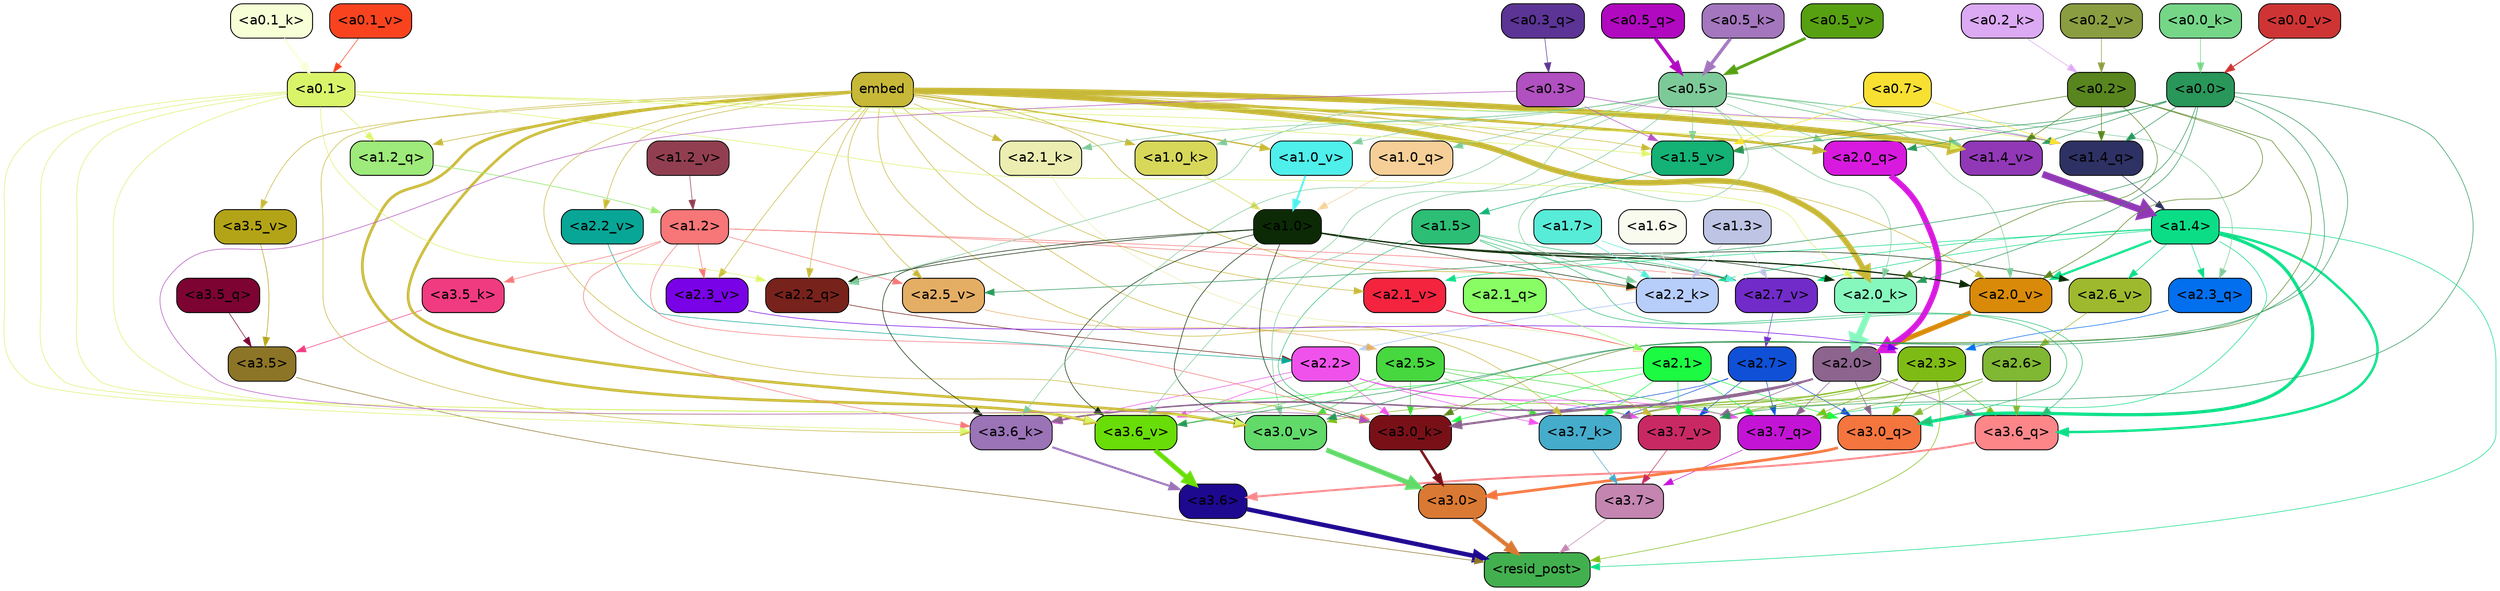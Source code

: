 strict digraph "" {
	graph [bgcolor=transparent,
		layout=dot,
		overlap=false,
		splines=true
	];
	"<a3.7>"	[color=black,
		fillcolor="#c485b1",
		fontname=Helvetica,
		shape=box,
		style="filled, rounded"];
	"<resid_post>"	[color=black,
		fillcolor="#43b04f",
		fontname=Helvetica,
		shape=box,
		style="filled, rounded"];
	"<a3.7>" -> "<resid_post>"	[color="#c485b1",
		penwidth=0.6];
	"<a3.6>"	[color=black,
		fillcolor="#1d0890",
		fontname=Helvetica,
		shape=box,
		style="filled, rounded"];
	"<a3.6>" -> "<resid_post>"	[color="#1d0890",
		penwidth=4.648244500160217];
	"<a3.5>"	[color=black,
		fillcolor="#8d7527",
		fontname=Helvetica,
		shape=box,
		style="filled, rounded"];
	"<a3.5>" -> "<resid_post>"	[color="#8d7527",
		penwidth=0.6];
	"<a3.0>"	[color=black,
		fillcolor="#da7933",
		fontname=Helvetica,
		shape=box,
		style="filled, rounded"];
	"<a3.0>" -> "<resid_post>"	[color="#da7933",
		penwidth=4.3288813829422];
	"<a2.3>"	[color=black,
		fillcolor="#7fbb15",
		fontname=Helvetica,
		shape=box,
		style="filled, rounded"];
	"<a2.3>" -> "<resid_post>"	[color="#7fbb15",
		penwidth=0.6];
	"<a3.7_q>"	[color=black,
		fillcolor="#c314d5",
		fontname=Helvetica,
		shape=box,
		style="filled, rounded"];
	"<a2.3>" -> "<a3.7_q>"	[color="#7fbb15",
		penwidth=0.6];
	"<a3.6_q>"	[color=black,
		fillcolor="#fd8689",
		fontname=Helvetica,
		shape=box,
		style="filled, rounded"];
	"<a2.3>" -> "<a3.6_q>"	[color="#7fbb15",
		penwidth=0.6];
	"<a3.0_q>"	[color=black,
		fillcolor="#f5753e",
		fontname=Helvetica,
		shape=box,
		style="filled, rounded"];
	"<a2.3>" -> "<a3.0_q>"	[color="#7fbb15",
		penwidth=0.6];
	"<a3.7_k>"	[color=black,
		fillcolor="#45accc",
		fontname=Helvetica,
		shape=box,
		style="filled, rounded"];
	"<a2.3>" -> "<a3.7_k>"	[color="#7fbb15",
		penwidth=0.6];
	"<a3.0_k>"	[color=black,
		fillcolor="#791018",
		fontname=Helvetica,
		shape=box,
		style="filled, rounded"];
	"<a2.3>" -> "<a3.0_k>"	[color="#7fbb15",
		penwidth=0.6];
	"<a3.7_v>"	[color=black,
		fillcolor="#c92963",
		fontname=Helvetica,
		shape=box,
		style="filled, rounded"];
	"<a2.3>" -> "<a3.7_v>"	[color="#7fbb15",
		penwidth=0.6];
	"<a3.0_v>"	[color=black,
		fillcolor="#61da6a",
		fontname=Helvetica,
		shape=box,
		style="filled, rounded"];
	"<a2.3>" -> "<a3.0_v>"	[color="#7fbb15",
		penwidth=0.6];
	"<a1.4>"	[color=black,
		fillcolor="#0bdd87",
		fontname=Helvetica,
		shape=box,
		style="filled, rounded"];
	"<a1.4>" -> "<resid_post>"	[color="#0bdd87",
		penwidth=0.6];
	"<a1.4>" -> "<a3.7_q>"	[color="#0bdd87",
		penwidth=0.6];
	"<a1.4>" -> "<a3.6_q>"	[color="#0bdd87",
		penwidth=2.5397292599081993];
	"<a1.4>" -> "<a3.0_q>"	[color="#0bdd87",
		penwidth=3.3985572457313538];
	"<a2.3_q>"	[color=black,
		fillcolor="#026fee",
		fontname=Helvetica,
		shape=box,
		style="filled, rounded"];
	"<a1.4>" -> "<a2.3_q>"	[color="#0bdd87",
		penwidth=0.6];
	"<a2.2_k>"	[color=black,
		fillcolor="#b7cdfa",
		fontname=Helvetica,
		shape=box,
		style="filled, rounded"];
	"<a1.4>" -> "<a2.2_k>"	[color="#0bdd87",
		penwidth=0.6];
	"<a2.7_v>"	[color=black,
		fillcolor="#712bc9",
		fontname=Helvetica,
		shape=box,
		style="filled, rounded"];
	"<a1.4>" -> "<a2.7_v>"	[color="#0bdd87",
		penwidth=0.6];
	"<a2.6_v>"	[color=black,
		fillcolor="#9fb92e",
		fontname=Helvetica,
		shape=box,
		style="filled, rounded"];
	"<a1.4>" -> "<a2.6_v>"	[color="#0bdd87",
		penwidth=0.6];
	"<a2.1_v>"	[color=black,
		fillcolor="#f4243f",
		fontname=Helvetica,
		shape=box,
		style="filled, rounded"];
	"<a1.4>" -> "<a2.1_v>"	[color="#0bdd87",
		penwidth=0.6];
	"<a2.0_v>"	[color=black,
		fillcolor="#d98a09",
		fontname=Helvetica,
		shape=box,
		style="filled, rounded"];
	"<a1.4>" -> "<a2.0_v>"	[color="#0bdd87",
		penwidth=2.3308929204940796];
	"<a3.7_q>" -> "<a3.7>"	[color="#c314d5",
		penwidth=0.6];
	"<a3.6_q>" -> "<a3.6>"	[color="#fd8689",
		penwidth=2.03758105635643];
	"<a3.5_q>"	[color=black,
		fillcolor="#7d0332",
		fontname=Helvetica,
		shape=box,
		style="filled, rounded"];
	"<a3.5_q>" -> "<a3.5>"	[color="#7d0332",
		penwidth=0.6];
	"<a3.0_q>" -> "<a3.0>"	[color="#f5753e",
		penwidth=2.8638100624084473];
	"<a3.7_k>" -> "<a3.7>"	[color="#45accc",
		penwidth=0.6];
	"<a3.6_k>"	[color=black,
		fillcolor="#9b73b7",
		fontname=Helvetica,
		shape=box,
		style="filled, rounded"];
	"<a3.6_k>" -> "<a3.6>"	[color="#9b73b7",
		penwidth=2.174198240041733];
	"<a3.5_k>"	[color=black,
		fillcolor="#f13b80",
		fontname=Helvetica,
		shape=box,
		style="filled, rounded"];
	"<a3.5_k>" -> "<a3.5>"	[color="#f13b80",
		penwidth=0.6];
	"<a3.0_k>" -> "<a3.0>"	[color="#791018",
		penwidth=2.6274144649505615];
	"<a3.7_v>" -> "<a3.7>"	[color="#c92963",
		penwidth=0.6];
	"<a3.6_v>"	[color=black,
		fillcolor="#69dd07",
		fontname=Helvetica,
		shape=box,
		style="filled, rounded"];
	"<a3.6_v>" -> "<a3.6>"	[color="#69dd07",
		penwidth=5.002329230308533];
	"<a3.5_v>"	[color=black,
		fillcolor="#b3a417",
		fontname=Helvetica,
		shape=box,
		style="filled, rounded"];
	"<a3.5_v>" -> "<a3.5>"	[color="#b3a417",
		penwidth=0.6];
	"<a3.0_v>" -> "<a3.0>"	[color="#61da6a",
		penwidth=5.188832879066467];
	"<a2.7>"	[color=black,
		fillcolor="#0f50d7",
		fontname=Helvetica,
		shape=box,
		style="filled, rounded"];
	"<a2.7>" -> "<a3.7_q>"	[color="#0f50d7",
		penwidth=0.6];
	"<a2.7>" -> "<a3.0_q>"	[color="#0f50d7",
		penwidth=0.6];
	"<a2.7>" -> "<a3.7_k>"	[color="#0f50d7",
		penwidth=0.6];
	"<a2.7>" -> "<a3.0_k>"	[color="#0f50d7",
		penwidth=0.6];
	"<a2.7>" -> "<a3.7_v>"	[color="#0f50d7",
		penwidth=0.6];
	"<a2.6>"	[color=black,
		fillcolor="#80b733",
		fontname=Helvetica,
		shape=box,
		style="filled, rounded"];
	"<a2.6>" -> "<a3.7_q>"	[color="#80b733",
		penwidth=0.6];
	"<a2.6>" -> "<a3.6_q>"	[color="#80b733",
		penwidth=0.6];
	"<a2.6>" -> "<a3.0_q>"	[color="#80b733",
		penwidth=0.6];
	"<a2.6>" -> "<a3.7_k>"	[color="#80b733",
		penwidth=0.6];
	"<a2.6>" -> "<a3.0_k>"	[color="#80b733",
		penwidth=0.6];
	"<a2.6>" -> "<a3.7_v>"	[color="#80b733",
		penwidth=0.6];
	"<a2.5>"	[color=black,
		fillcolor="#47d73f",
		fontname=Helvetica,
		shape=box,
		style="filled, rounded"];
	"<a2.5>" -> "<a3.7_q>"	[color="#47d73f",
		penwidth=0.6];
	"<a2.5>" -> "<a3.7_k>"	[color="#47d73f",
		penwidth=0.6];
	"<a2.5>" -> "<a3.0_k>"	[color="#47d73f",
		penwidth=0.6];
	"<a2.5>" -> "<a3.7_v>"	[color="#47d73f",
		penwidth=0.6];
	"<a2.5>" -> "<a3.6_v>"	[color="#47d73f",
		penwidth=0.6];
	"<a2.5>" -> "<a3.0_v>"	[color="#47d73f",
		penwidth=0.6];
	"<a2.2>"	[color=black,
		fillcolor="#ef52eb",
		fontname=Helvetica,
		shape=box,
		style="filled, rounded"];
	"<a2.2>" -> "<a3.7_q>"	[color="#ef52eb",
		penwidth=0.6];
	"<a2.2>" -> "<a3.7_k>"	[color="#ef52eb",
		penwidth=0.6];
	"<a2.2>" -> "<a3.6_k>"	[color="#ef52eb",
		penwidth=0.6];
	"<a2.2>" -> "<a3.0_k>"	[color="#ef52eb",
		penwidth=0.6];
	"<a2.2>" -> "<a3.7_v>"	[color="#ef52eb",
		penwidth=0.6];
	"<a2.2>" -> "<a3.6_v>"	[color="#ef52eb",
		penwidth=0.6];
	"<a2.1>"	[color=black,
		fillcolor="#1cfa41",
		fontname=Helvetica,
		shape=box,
		style="filled, rounded"];
	"<a2.1>" -> "<a3.7_q>"	[color="#1cfa41",
		penwidth=0.6];
	"<a2.1>" -> "<a3.0_q>"	[color="#1cfa41",
		penwidth=0.6];
	"<a2.1>" -> "<a3.7_k>"	[color="#1cfa41",
		penwidth=0.6];
	"<a2.1>" -> "<a3.6_k>"	[color="#1cfa41",
		penwidth=0.6];
	"<a2.1>" -> "<a3.0_k>"	[color="#1cfa41",
		penwidth=0.6];
	"<a2.1>" -> "<a3.7_v>"	[color="#1cfa41",
		penwidth=0.6];
	"<a2.0>"	[color=black,
		fillcolor="#8c648e",
		fontname=Helvetica,
		shape=box,
		style="filled, rounded"];
	"<a2.0>" -> "<a3.7_q>"	[color="#8c648e",
		penwidth=0.6];
	"<a2.0>" -> "<a3.6_q>"	[color="#8c648e",
		penwidth=0.6];
	"<a2.0>" -> "<a3.0_q>"	[color="#8c648e",
		penwidth=0.6];
	"<a2.0>" -> "<a3.7_k>"	[color="#8c648e",
		penwidth=0.6];
	"<a2.0>" -> "<a3.6_k>"	[color="#8c648e",
		penwidth=1.5717863738536835];
	"<a2.0>" -> "<a3.0_k>"	[color="#8c648e",
		penwidth=2.205150544643402];
	"<a2.0>" -> "<a3.7_v>"	[color="#8c648e",
		penwidth=0.6];
	"<a1.5>"	[color=black,
		fillcolor="#2bbe74",
		fontname=Helvetica,
		shape=box,
		style="filled, rounded"];
	"<a1.5>" -> "<a3.6_q>"	[color="#2bbe74",
		penwidth=0.6];
	"<a1.5>" -> "<a3.0_q>"	[color="#2bbe74",
		penwidth=0.6];
	"<a1.5>" -> "<a3.0_k>"	[color="#2bbe74",
		penwidth=0.6];
	"<a1.5>" -> "<a2.2_k>"	[color="#2bbe74",
		penwidth=0.6];
	"<a1.5>" -> "<a2.7_v>"	[color="#2bbe74",
		penwidth=0.6];
	embed	[color=black,
		fillcolor="#c7b838",
		fontname=Helvetica,
		shape=box,
		style="filled, rounded"];
	embed -> "<a3.7_k>"	[color="#c7b838",
		penwidth=0.6];
	embed -> "<a3.6_k>"	[color="#c7b838",
		penwidth=0.6];
	embed -> "<a3.0_k>"	[color="#c7b838",
		penwidth=0.6];
	embed -> "<a3.7_v>"	[color="#c7b838",
		penwidth=0.6];
	embed -> "<a3.6_v>"	[color="#c7b838",
		penwidth=2.882729172706604];
	embed -> "<a3.5_v>"	[color="#c7b838",
		penwidth=0.6];
	embed -> "<a3.0_v>"	[color="#c7b838",
		penwidth=2.812090039253235];
	"<a2.2_q>"	[color=black,
		fillcolor="#78221c",
		fontname=Helvetica,
		shape=box,
		style="filled, rounded"];
	embed -> "<a2.2_q>"	[color="#c7b838",
		penwidth=0.6];
	"<a2.0_q>"	[color=black,
		fillcolor="#d81adf",
		fontname=Helvetica,
		shape=box,
		style="filled, rounded"];
	embed -> "<a2.0_q>"	[color="#c7b838",
		penwidth=2.773140072822571];
	embed -> "<a2.2_k>"	[color="#c7b838",
		penwidth=0.6694881916046143];
	"<a2.1_k>"	[color=black,
		fillcolor="#ebeeb0",
		fontname=Helvetica,
		shape=box,
		style="filled, rounded"];
	embed -> "<a2.1_k>"	[color="#c7b838",
		penwidth=0.6];
	"<a2.0_k>"	[color=black,
		fillcolor="#86f8be",
		fontname=Helvetica,
		shape=box,
		style="filled, rounded"];
	embed -> "<a2.0_k>"	[color="#c7b838",
		penwidth=5.809704422950745];
	"<a2.5_v>"	[color=black,
		fillcolor="#e5ae65",
		fontname=Helvetica,
		shape=box,
		style="filled, rounded"];
	embed -> "<a2.5_v>"	[color="#c7b838",
		penwidth=0.6];
	"<a2.3_v>"	[color=black,
		fillcolor="#7902e7",
		fontname=Helvetica,
		shape=box,
		style="filled, rounded"];
	embed -> "<a2.3_v>"	[color="#c7b838",
		penwidth=0.6];
	"<a2.2_v>"	[color=black,
		fillcolor="#08a696",
		fontname=Helvetica,
		shape=box,
		style="filled, rounded"];
	embed -> "<a2.2_v>"	[color="#c7b838",
		penwidth=0.6];
	embed -> "<a2.1_v>"	[color="#c7b838",
		penwidth=0.6];
	embed -> "<a2.0_v>"	[color="#c7b838",
		penwidth=0.6];
	"<a1.2_q>"	[color=black,
		fillcolor="#9eea7a",
		fontname=Helvetica,
		shape=box,
		style="filled, rounded"];
	embed -> "<a1.2_q>"	[color="#c7b838",
		penwidth=0.6789929866790771];
	"<a1.0_k>"	[color=black,
		fillcolor="#d7d85a",
		fontname=Helvetica,
		shape=box,
		style="filled, rounded"];
	embed -> "<a1.0_k>"	[color="#c7b838",
		penwidth=0.6];
	"<a1.5_v>"	[color=black,
		fillcolor="#14b274",
		fontname=Helvetica,
		shape=box,
		style="filled, rounded"];
	embed -> "<a1.5_v>"	[color="#c7b838",
		penwidth=0.6];
	"<a1.4_v>"	[color=black,
		fillcolor="#9138b6",
		fontname=Helvetica,
		shape=box,
		style="filled, rounded"];
	embed -> "<a1.4_v>"	[color="#c7b838",
		penwidth=5.930049657821655];
	"<a1.0_v>"	[color=black,
		fillcolor="#4fefec",
		fontname=Helvetica,
		shape=box,
		style="filled, rounded"];
	embed -> "<a1.0_v>"	[color="#c7b838",
		penwidth=1.3246397972106934];
	"<a1.2>"	[color=black,
		fillcolor="#f77677",
		fontname=Helvetica,
		shape=box,
		style="filled, rounded"];
	"<a1.2>" -> "<a3.6_k>"	[color="#f77677",
		penwidth=0.6];
	"<a1.2>" -> "<a3.5_k>"	[color="#f77677",
		penwidth=0.6];
	"<a1.2>" -> "<a3.0_k>"	[color="#f77677",
		penwidth=0.6];
	"<a1.2>" -> "<a2.2_k>"	[color="#f77677",
		penwidth=0.6];
	"<a1.2>" -> "<a2.7_v>"	[color="#f77677",
		penwidth=0.6];
	"<a1.2>" -> "<a2.5_v>"	[color="#f77677",
		penwidth=0.6];
	"<a1.2>" -> "<a2.3_v>"	[color="#f77677",
		penwidth=0.6];
	"<a1.0>"	[color=black,
		fillcolor="#0b2a05",
		fontname=Helvetica,
		shape=box,
		style="filled, rounded"];
	"<a1.0>" -> "<a3.6_k>"	[color="#0b2a05",
		penwidth=0.6];
	"<a1.0>" -> "<a3.0_k>"	[color="#0b2a05",
		penwidth=0.6];
	"<a1.0>" -> "<a3.6_v>"	[color="#0b2a05",
		penwidth=0.6];
	"<a1.0>" -> "<a3.0_v>"	[color="#0b2a05",
		penwidth=0.6];
	"<a1.0>" -> "<a2.2_q>"	[color="#0b2a05",
		penwidth=0.6];
	"<a1.0>" -> "<a2.2_k>"	[color="#0b2a05",
		penwidth=0.6];
	"<a1.0>" -> "<a2.0_k>"	[color="#0b2a05",
		penwidth=0.6];
	"<a1.0>" -> "<a2.7_v>"	[color="#0b2a05",
		penwidth=0.6];
	"<a1.0>" -> "<a2.6_v>"	[color="#0b2a05",
		penwidth=0.6];
	"<a1.0>" -> "<a2.0_v>"	[color="#0b2a05",
		penwidth=1.2632839679718018];
	"<a0.5>"	[color=black,
		fillcolor="#7dca99",
		fontname=Helvetica,
		shape=box,
		style="filled, rounded"];
	"<a0.5>" -> "<a3.6_k>"	[color="#7dca99",
		penwidth=0.6];
	"<a0.5>" -> "<a3.6_v>"	[color="#7dca99",
		penwidth=0.6];
	"<a0.5>" -> "<a3.0_v>"	[color="#7dca99",
		penwidth=0.6281400918960571];
	"<a0.5>" -> "<a2.3_q>"	[color="#7dca99",
		penwidth=0.6];
	"<a0.5>" -> "<a2.2_q>"	[color="#7dca99",
		penwidth=0.6];
	"<a0.5>" -> "<a2.0_q>"	[color="#7dca99",
		penwidth=0.6];
	"<a0.5>" -> "<a2.2_k>"	[color="#7dca99",
		penwidth=0.6];
	"<a0.5>" -> "<a2.1_k>"	[color="#7dca99",
		penwidth=0.6];
	"<a0.5>" -> "<a2.0_k>"	[color="#7dca99",
		penwidth=0.6196913719177246];
	"<a0.5>" -> "<a2.0_v>"	[color="#7dca99",
		penwidth=0.6];
	"<a1.4_q>"	[color=black,
		fillcolor="#2e3163",
		fontname=Helvetica,
		shape=box,
		style="filled, rounded"];
	"<a0.5>" -> "<a1.4_q>"	[color="#7dca99",
		penwidth=0.6];
	"<a1.0_q>"	[color=black,
		fillcolor="#f5cf97",
		fontname=Helvetica,
		shape=box,
		style="filled, rounded"];
	"<a0.5>" -> "<a1.0_q>"	[color="#7dca99",
		penwidth=0.6];
	"<a0.5>" -> "<a1.0_k>"	[color="#7dca99",
		penwidth=0.6];
	"<a0.5>" -> "<a1.5_v>"	[color="#7dca99",
		penwidth=0.6];
	"<a0.5>" -> "<a1.4_v>"	[color="#7dca99",
		penwidth=0.9038386344909668];
	"<a0.5>" -> "<a1.0_v>"	[color="#7dca99",
		penwidth=0.6];
	"<a0.1>"	[color=black,
		fillcolor="#daf46a",
		fontname=Helvetica,
		shape=box,
		style="filled, rounded"];
	"<a0.1>" -> "<a3.6_k>"	[color="#daf46a",
		penwidth=0.6];
	"<a0.1>" -> "<a3.0_k>"	[color="#daf46a",
		penwidth=0.6];
	"<a0.1>" -> "<a3.6_v>"	[color="#daf46a",
		penwidth=0.6];
	"<a0.1>" -> "<a3.0_v>"	[color="#daf46a",
		penwidth=0.6];
	"<a0.1>" -> "<a2.2_q>"	[color="#daf46a",
		penwidth=0.6];
	"<a0.1>" -> "<a2.0_k>"	[color="#daf46a",
		penwidth=0.6];
	"<a0.1>" -> "<a1.4_q>"	[color="#daf46a",
		penwidth=0.6];
	"<a0.1>" -> "<a1.2_q>"	[color="#daf46a",
		penwidth=0.6];
	"<a0.1>" -> "<a1.5_v>"	[color="#daf46a",
		penwidth=0.6];
	"<a0.1>" -> "<a1.4_v>"	[color="#daf46a",
		penwidth=0.6];
	"<a0.3>"	[color=black,
		fillcolor="#b150c0",
		fontname=Helvetica,
		shape=box,
		style="filled, rounded"];
	"<a0.3>" -> "<a3.0_k>"	[color="#b150c0",
		penwidth=0.6];
	"<a0.3>" -> "<a1.4_q>"	[color="#b150c0",
		penwidth=0.6];
	"<a0.3>" -> "<a1.5_v>"	[color="#b150c0",
		penwidth=0.6];
	"<a0.2>"	[color=black,
		fillcolor="#58851e",
		fontname=Helvetica,
		shape=box,
		style="filled, rounded"];
	"<a0.2>" -> "<a3.0_k>"	[color="#58851e",
		penwidth=0.6];
	"<a0.2>" -> "<a2.0_k>"	[color="#58851e",
		penwidth=0.6];
	"<a0.2>" -> "<a2.0_v>"	[color="#58851e",
		penwidth=0.6];
	"<a0.2>" -> "<a1.4_q>"	[color="#58851e",
		penwidth=0.6];
	"<a0.2>" -> "<a1.5_v>"	[color="#58851e",
		penwidth=0.6];
	"<a0.2>" -> "<a1.4_v>"	[color="#58851e",
		penwidth=0.6];
	"<a0.0>"	[color=black,
		fillcolor="#289759",
		fontname=Helvetica,
		shape=box,
		style="filled, rounded"];
	"<a0.0>" -> "<a3.7_v>"	[color="#289759",
		penwidth=0.6];
	"<a0.0>" -> "<a3.6_v>"	[color="#289759",
		penwidth=0.6];
	"<a0.0>" -> "<a3.0_v>"	[color="#289759",
		penwidth=0.6];
	"<a0.0>" -> "<a2.0_q>"	[color="#289759",
		penwidth=0.6];
	"<a0.0>" -> "<a2.0_k>"	[color="#289759",
		penwidth=0.6];
	"<a0.0>" -> "<a2.5_v>"	[color="#289759",
		penwidth=0.6];
	"<a0.0>" -> "<a1.4_q>"	[color="#289759",
		penwidth=0.6];
	"<a0.0>" -> "<a1.5_v>"	[color="#289759",
		penwidth=0.6];
	"<a0.0>" -> "<a1.4_v>"	[color="#289759",
		penwidth=0.6];
	"<a2.3_q>" -> "<a2.3>"	[color="#026fee",
		penwidth=0.6];
	"<a2.2_q>" -> "<a2.2>"	[color="#78221c",
		penwidth=0.6299107074737549];
	"<a2.1_q>"	[color=black,
		fillcolor="#88fe64",
		fontname=Helvetica,
		shape=box,
		style="filled, rounded"];
	"<a2.1_q>" -> "<a2.1>"	[color="#88fe64",
		penwidth=0.6];
	"<a2.0_q>" -> "<a2.0>"	[color="#d81adf",
		penwidth=6.081655263900757];
	"<a2.2_k>" -> "<a2.2>"	[color="#b7cdfa",
		penwidth=0.8337457180023193];
	"<a2.1_k>" -> "<a2.1>"	[color="#ebeeb0",
		penwidth=0.6];
	"<a2.0_k>" -> "<a2.0>"	[color="#86f8be",
		penwidth=6.795950889587402];
	"<a2.7_v>" -> "<a2.7>"	[color="#712bc9",
		penwidth=0.6];
	"<a2.6_v>" -> "<a2.6>"	[color="#9fb92e",
		penwidth=0.6];
	"<a2.5_v>" -> "<a2.5>"	[color="#e5ae65",
		penwidth=0.6];
	"<a2.3_v>" -> "<a2.3>"	[color="#7902e7",
		penwidth=0.6];
	"<a2.2_v>" -> "<a2.2>"	[color="#08a696",
		penwidth=0.6];
	"<a2.1_v>" -> "<a2.1>"	[color="#f4243f",
		penwidth=0.6];
	"<a2.0_v>" -> "<a2.0>"	[color="#d98a09",
		penwidth=5.211444020271301];
	"<a1.7>"	[color=black,
		fillcolor="#57ecd8",
		fontname=Helvetica,
		shape=box,
		style="filled, rounded"];
	"<a1.7>" -> "<a2.2_k>"	[color="#57ecd8",
		penwidth=0.6];
	"<a1.7>" -> "<a2.7_v>"	[color="#57ecd8",
		penwidth=0.6];
	"<a1.6>"	[color=black,
		fillcolor="#f9fbef",
		fontname=Helvetica,
		shape=box,
		style="filled, rounded"];
	"<a1.6>" -> "<a2.2_k>"	[color="#f9fbef",
		penwidth=0.6];
	"<a1.6>" -> "<a2.7_v>"	[color="#f9fbef",
		penwidth=0.6];
	"<a1.3>"	[color=black,
		fillcolor="#bdc4e4",
		fontname=Helvetica,
		shape=box,
		style="filled, rounded"];
	"<a1.3>" -> "<a2.2_k>"	[color="#bdc4e4",
		penwidth=0.6];
	"<a1.3>" -> "<a2.7_v>"	[color="#bdc4e4",
		penwidth=0.6];
	"<a1.4_q>" -> "<a1.4>"	[color="#2e3163",
		penwidth=0.6];
	"<a1.2_q>" -> "<a1.2>"	[color="#9eea7a",
		penwidth=0.7635738849639893];
	"<a1.0_q>" -> "<a1.0>"	[color="#f5cf97",
		penwidth=0.6];
	"<a1.0_k>" -> "<a1.0>"	[color="#d7d85a",
		penwidth=0.6];
	"<a1.5_v>" -> "<a1.5>"	[color="#14b274",
		penwidth=0.6];
	"<a1.4_v>" -> "<a1.4>"	[color="#9138b6",
		penwidth=7.066803693771362];
	"<a1.2_v>"	[color=black,
		fillcolor="#913f50",
		fontname=Helvetica,
		shape=box,
		style="filled, rounded"];
	"<a1.2_v>" -> "<a1.2>"	[color="#913f50",
		penwidth=0.6];
	"<a1.0_v>" -> "<a1.0>"	[color="#4fefec",
		penwidth=1.970656156539917];
	"<a0.7>"	[color=black,
		fillcolor="#f8e033",
		fontname=Helvetica,
		shape=box,
		style="filled, rounded"];
	"<a0.7>" -> "<a1.4_q>"	[color="#f8e033",
		penwidth=0.6];
	"<a0.7>" -> "<a1.5_v>"	[color="#f8e033",
		penwidth=0.6];
	"<a0.5_q>"	[color=black,
		fillcolor="#b009bf",
		fontname=Helvetica,
		shape=box,
		style="filled, rounded"];
	"<a0.5_q>" -> "<a0.5>"	[color="#b009bf",
		penwidth=3.6266062557697296];
	"<a0.3_q>"	[color=black,
		fillcolor="#5b3495",
		fontname=Helvetica,
		shape=box,
		style="filled, rounded"];
	"<a0.3_q>" -> "<a0.3>"	[color="#5b3495",
		penwidth=0.6];
	"<a0.5_k>"	[color=black,
		fillcolor="#a376bd",
		fontname=Helvetica,
		shape=box,
		style="filled, rounded"];
	"<a0.5_k>" -> "<a0.5>"	[color="#a376bd",
		penwidth=3.475644141435623];
	"<a0.2_k>"	[color=black,
		fillcolor="#dca9f3",
		fontname=Helvetica,
		shape=box,
		style="filled, rounded"];
	"<a0.2_k>" -> "<a0.2>"	[color="#dca9f3",
		penwidth=0.6];
	"<a0.1_k>"	[color=black,
		fillcolor="#f7ffd6",
		fontname=Helvetica,
		shape=box,
		style="filled, rounded"];
	"<a0.1_k>" -> "<a0.1>"	[color="#f7ffd6",
		penwidth=2.3508740663528442];
	"<a0.0_k>"	[color=black,
		fillcolor="#75d688",
		fontname=Helvetica,
		shape=box,
		style="filled, rounded"];
	"<a0.0_k>" -> "<a0.0>"	[color="#75d688",
		penwidth=0.6416475772857666];
	"<a0.5_v>"	[color=black,
		fillcolor="#57a012",
		fontname=Helvetica,
		shape=box,
		style="filled, rounded"];
	"<a0.5_v>" -> "<a0.5>"	[color="#57a012",
		penwidth=3.019147038459778];
	"<a0.2_v>"	[color=black,
		fillcolor="#8a9d40",
		fontname=Helvetica,
		shape=box,
		style="filled, rounded"];
	"<a0.2_v>" -> "<a0.2>"	[color="#8a9d40",
		penwidth=0.6];
	"<a0.1_v>"	[color=black,
		fillcolor="#f9431f",
		fontname=Helvetica,
		shape=box,
		style="filled, rounded"];
	"<a0.1_v>" -> "<a0.1>"	[color="#f9431f",
		penwidth=0.6];
	"<a0.0_v>"	[color=black,
		fillcolor="#cf3434",
		fontname=Helvetica,
		shape=box,
		style="filled, rounded"];
	"<a0.0_v>" -> "<a0.0>"	[color="#cf3434",
		penwidth=1.0116496086120605];
}
